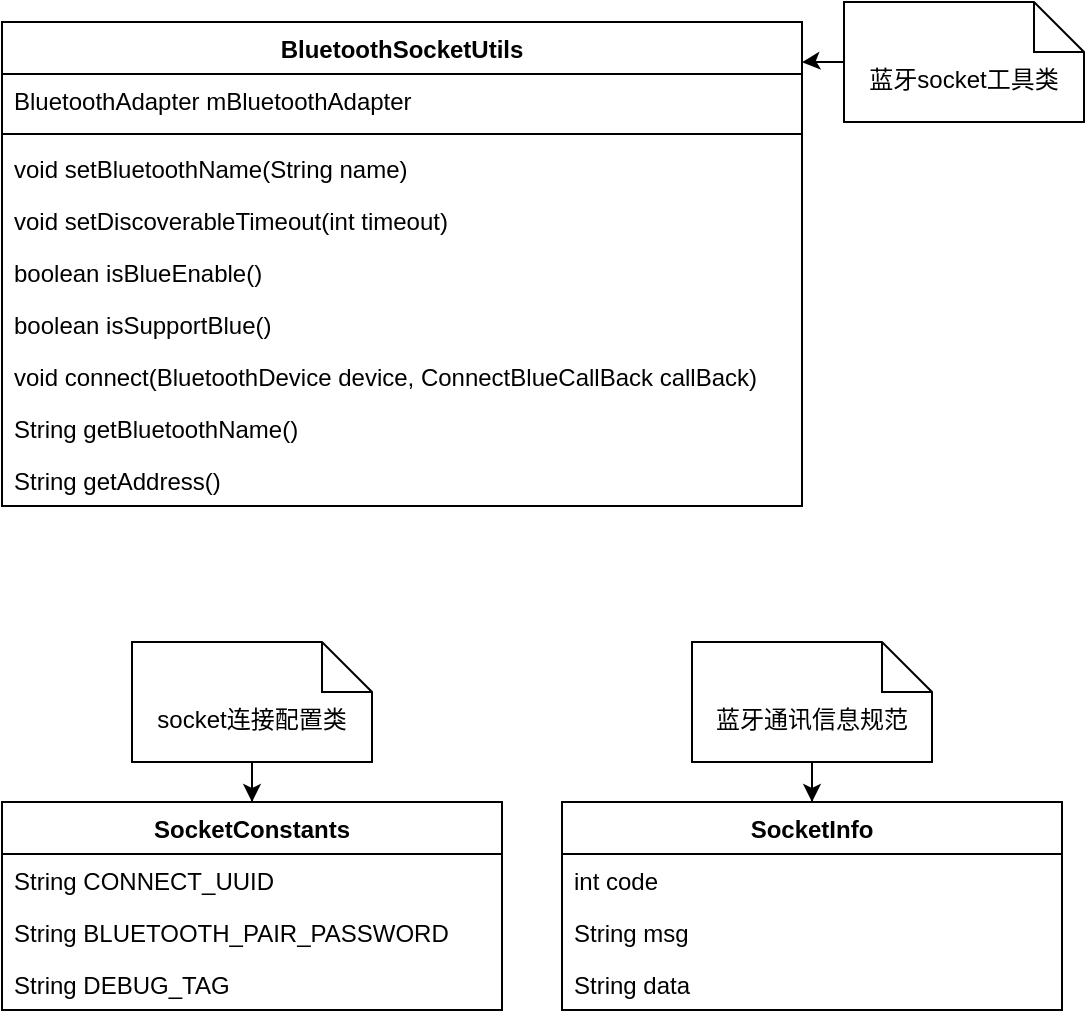 <mxfile version="13.10.4" type="github">
  <diagram id="yNFM99Rtt8g1hcaIN-n1" name="Page-1">
    <mxGraphModel dx="211" dy="575" grid="1" gridSize="10" guides="1" tooltips="1" connect="1" arrows="1" fold="1" page="1" pageScale="1" pageWidth="827" pageHeight="1169" math="0" shadow="0">
      <root>
        <mxCell id="0" />
        <mxCell id="1" parent="0" />
        <mxCell id="WK5UWZd6g4hcFstB4V8U-1" value="BluetoothSocketUtils" style="swimlane;fontStyle=1;align=center;verticalAlign=top;childLayout=stackLayout;horizontal=1;startSize=26;horizontalStack=0;resizeParent=1;resizeParentMax=0;resizeLast=0;collapsible=1;marginBottom=0;" vertex="1" parent="1">
          <mxGeometry x="960" y="140" width="400" height="242" as="geometry" />
        </mxCell>
        <mxCell id="WK5UWZd6g4hcFstB4V8U-2" value="BluetoothAdapter mBluetoothAdapter" style="text;strokeColor=none;fillColor=none;align=left;verticalAlign=top;spacingLeft=4;spacingRight=4;overflow=hidden;rotatable=0;points=[[0,0.5],[1,0.5]];portConstraint=eastwest;" vertex="1" parent="WK5UWZd6g4hcFstB4V8U-1">
          <mxGeometry y="26" width="400" height="26" as="geometry" />
        </mxCell>
        <mxCell id="WK5UWZd6g4hcFstB4V8U-3" value="" style="line;strokeWidth=1;fillColor=none;align=left;verticalAlign=middle;spacingTop=-1;spacingLeft=3;spacingRight=3;rotatable=0;labelPosition=right;points=[];portConstraint=eastwest;" vertex="1" parent="WK5UWZd6g4hcFstB4V8U-1">
          <mxGeometry y="52" width="400" height="8" as="geometry" />
        </mxCell>
        <mxCell id="WK5UWZd6g4hcFstB4V8U-4" value="void setBluetoothName(String name)" style="text;strokeColor=none;fillColor=none;align=left;verticalAlign=top;spacingLeft=4;spacingRight=4;overflow=hidden;rotatable=0;points=[[0,0.5],[1,0.5]];portConstraint=eastwest;" vertex="1" parent="WK5UWZd6g4hcFstB4V8U-1">
          <mxGeometry y="60" width="400" height="26" as="geometry" />
        </mxCell>
        <mxCell id="WK5UWZd6g4hcFstB4V8U-5" value="void setDiscoverableTimeout(int timeout)" style="text;strokeColor=none;fillColor=none;align=left;verticalAlign=top;spacingLeft=4;spacingRight=4;overflow=hidden;rotatable=0;points=[[0,0.5],[1,0.5]];portConstraint=eastwest;" vertex="1" parent="WK5UWZd6g4hcFstB4V8U-1">
          <mxGeometry y="86" width="400" height="26" as="geometry" />
        </mxCell>
        <mxCell id="WK5UWZd6g4hcFstB4V8U-6" value="boolean isBlueEnable()" style="text;strokeColor=none;fillColor=none;align=left;verticalAlign=top;spacingLeft=4;spacingRight=4;overflow=hidden;rotatable=0;points=[[0,0.5],[1,0.5]];portConstraint=eastwest;" vertex="1" parent="WK5UWZd6g4hcFstB4V8U-1">
          <mxGeometry y="112" width="400" height="26" as="geometry" />
        </mxCell>
        <mxCell id="WK5UWZd6g4hcFstB4V8U-7" value="boolean isSupportBlue()" style="text;strokeColor=none;fillColor=none;align=left;verticalAlign=top;spacingLeft=4;spacingRight=4;overflow=hidden;rotatable=0;points=[[0,0.5],[1,0.5]];portConstraint=eastwest;" vertex="1" parent="WK5UWZd6g4hcFstB4V8U-1">
          <mxGeometry y="138" width="400" height="26" as="geometry" />
        </mxCell>
        <mxCell id="WK5UWZd6g4hcFstB4V8U-8" value="void connect(BluetoothDevice device, ConnectBlueCallBack callBack)" style="text;strokeColor=none;fillColor=none;align=left;verticalAlign=top;spacingLeft=4;spacingRight=4;overflow=hidden;rotatable=0;points=[[0,0.5],[1,0.5]];portConstraint=eastwest;" vertex="1" parent="WK5UWZd6g4hcFstB4V8U-1">
          <mxGeometry y="164" width="400" height="26" as="geometry" />
        </mxCell>
        <mxCell id="WK5UWZd6g4hcFstB4V8U-9" value="String getBluetoothName()" style="text;strokeColor=none;fillColor=none;align=left;verticalAlign=top;spacingLeft=4;spacingRight=4;overflow=hidden;rotatable=0;points=[[0,0.5],[1,0.5]];portConstraint=eastwest;" vertex="1" parent="WK5UWZd6g4hcFstB4V8U-1">
          <mxGeometry y="190" width="400" height="26" as="geometry" />
        </mxCell>
        <mxCell id="WK5UWZd6g4hcFstB4V8U-10" value="String getAddress()" style="text;strokeColor=none;fillColor=none;align=left;verticalAlign=top;spacingLeft=4;spacingRight=4;overflow=hidden;rotatable=0;points=[[0,0.5],[1,0.5]];portConstraint=eastwest;" vertex="1" parent="WK5UWZd6g4hcFstB4V8U-1">
          <mxGeometry y="216" width="400" height="26" as="geometry" />
        </mxCell>
        <mxCell id="WK5UWZd6g4hcFstB4V8U-11" style="edgeStyle=orthogonalEdgeStyle;rounded=0;orthogonalLoop=1;jettySize=auto;html=1;entryX=1;entryY=0.083;entryDx=0;entryDy=0;entryPerimeter=0;" edge="1" parent="1" source="WK5UWZd6g4hcFstB4V8U-12" target="WK5UWZd6g4hcFstB4V8U-1">
          <mxGeometry relative="1" as="geometry" />
        </mxCell>
        <mxCell id="WK5UWZd6g4hcFstB4V8U-12" value="蓝牙socket工具类" style="shape=note2;boundedLbl=1;whiteSpace=wrap;html=1;size=25;verticalAlign=top;align=center;" vertex="1" parent="1">
          <mxGeometry x="1381" y="130" width="120" height="60" as="geometry" />
        </mxCell>
        <mxCell id="WK5UWZd6g4hcFstB4V8U-13" value="SocketConstants" style="swimlane;fontStyle=1;align=center;verticalAlign=top;childLayout=stackLayout;horizontal=1;startSize=26;horizontalStack=0;resizeParent=1;resizeParentMax=0;resizeLast=0;collapsible=1;marginBottom=0;" vertex="1" parent="1">
          <mxGeometry x="960" y="530" width="250" height="104" as="geometry" />
        </mxCell>
        <mxCell id="WK5UWZd6g4hcFstB4V8U-14" value="String CONNECT_UUID" style="text;strokeColor=none;fillColor=none;align=left;verticalAlign=top;spacingLeft=4;spacingRight=4;overflow=hidden;rotatable=0;points=[[0,0.5],[1,0.5]];portConstraint=eastwest;" vertex="1" parent="WK5UWZd6g4hcFstB4V8U-13">
          <mxGeometry y="26" width="250" height="26" as="geometry" />
        </mxCell>
        <mxCell id="WK5UWZd6g4hcFstB4V8U-15" value="String BLUETOOTH_PAIR_PASSWORD" style="text;strokeColor=none;fillColor=none;align=left;verticalAlign=top;spacingLeft=4;spacingRight=4;overflow=hidden;rotatable=0;points=[[0,0.5],[1,0.5]];portConstraint=eastwest;" vertex="1" parent="WK5UWZd6g4hcFstB4V8U-13">
          <mxGeometry y="52" width="250" height="26" as="geometry" />
        </mxCell>
        <mxCell id="WK5UWZd6g4hcFstB4V8U-16" value="String DEBUG_TAG" style="text;strokeColor=none;fillColor=none;align=left;verticalAlign=top;spacingLeft=4;spacingRight=4;overflow=hidden;rotatable=0;points=[[0,0.5],[1,0.5]];portConstraint=eastwest;" vertex="1" parent="WK5UWZd6g4hcFstB4V8U-13">
          <mxGeometry y="78" width="250" height="26" as="geometry" />
        </mxCell>
        <mxCell id="WK5UWZd6g4hcFstB4V8U-17" style="edgeStyle=orthogonalEdgeStyle;rounded=0;orthogonalLoop=1;jettySize=auto;html=1;" edge="1" parent="1" source="WK5UWZd6g4hcFstB4V8U-18" target="WK5UWZd6g4hcFstB4V8U-13">
          <mxGeometry relative="1" as="geometry">
            <mxPoint x="1211" y="550" as="targetPoint" />
          </mxGeometry>
        </mxCell>
        <mxCell id="WK5UWZd6g4hcFstB4V8U-18" value="socket连接配置类" style="shape=note2;boundedLbl=1;whiteSpace=wrap;html=1;size=25;verticalAlign=top;align=center;" vertex="1" parent="1">
          <mxGeometry x="1025" y="450" width="120" height="60" as="geometry" />
        </mxCell>
        <mxCell id="WK5UWZd6g4hcFstB4V8U-19" value="SocketInfo" style="swimlane;fontStyle=1;align=center;verticalAlign=top;childLayout=stackLayout;horizontal=1;startSize=26;horizontalStack=0;resizeParent=1;resizeParentMax=0;resizeLast=0;collapsible=1;marginBottom=0;" vertex="1" parent="1">
          <mxGeometry x="1240" y="530" width="250" height="104" as="geometry" />
        </mxCell>
        <mxCell id="WK5UWZd6g4hcFstB4V8U-20" value="int code" style="text;strokeColor=none;fillColor=none;align=left;verticalAlign=top;spacingLeft=4;spacingRight=4;overflow=hidden;rotatable=0;points=[[0,0.5],[1,0.5]];portConstraint=eastwest;" vertex="1" parent="WK5UWZd6g4hcFstB4V8U-19">
          <mxGeometry y="26" width="250" height="26" as="geometry" />
        </mxCell>
        <mxCell id="WK5UWZd6g4hcFstB4V8U-21" value="String msg" style="text;strokeColor=none;fillColor=none;align=left;verticalAlign=top;spacingLeft=4;spacingRight=4;overflow=hidden;rotatable=0;points=[[0,0.5],[1,0.5]];portConstraint=eastwest;" vertex="1" parent="WK5UWZd6g4hcFstB4V8U-19">
          <mxGeometry y="52" width="250" height="26" as="geometry" />
        </mxCell>
        <mxCell id="WK5UWZd6g4hcFstB4V8U-22" value="String data" style="text;strokeColor=none;fillColor=none;align=left;verticalAlign=top;spacingLeft=4;spacingRight=4;overflow=hidden;rotatable=0;points=[[0,0.5],[1,0.5]];portConstraint=eastwest;" vertex="1" parent="WK5UWZd6g4hcFstB4V8U-19">
          <mxGeometry y="78" width="250" height="26" as="geometry" />
        </mxCell>
        <mxCell id="WK5UWZd6g4hcFstB4V8U-23" style="edgeStyle=orthogonalEdgeStyle;rounded=0;orthogonalLoop=1;jettySize=auto;html=1;" edge="1" parent="1" source="WK5UWZd6g4hcFstB4V8U-24" target="WK5UWZd6g4hcFstB4V8U-19">
          <mxGeometry relative="1" as="geometry" />
        </mxCell>
        <mxCell id="WK5UWZd6g4hcFstB4V8U-24" value="蓝牙通讯信息规范" style="shape=note2;boundedLbl=1;whiteSpace=wrap;html=1;size=25;verticalAlign=top;align=center;" vertex="1" parent="1">
          <mxGeometry x="1305" y="450" width="120" height="60" as="geometry" />
        </mxCell>
      </root>
    </mxGraphModel>
  </diagram>
</mxfile>

